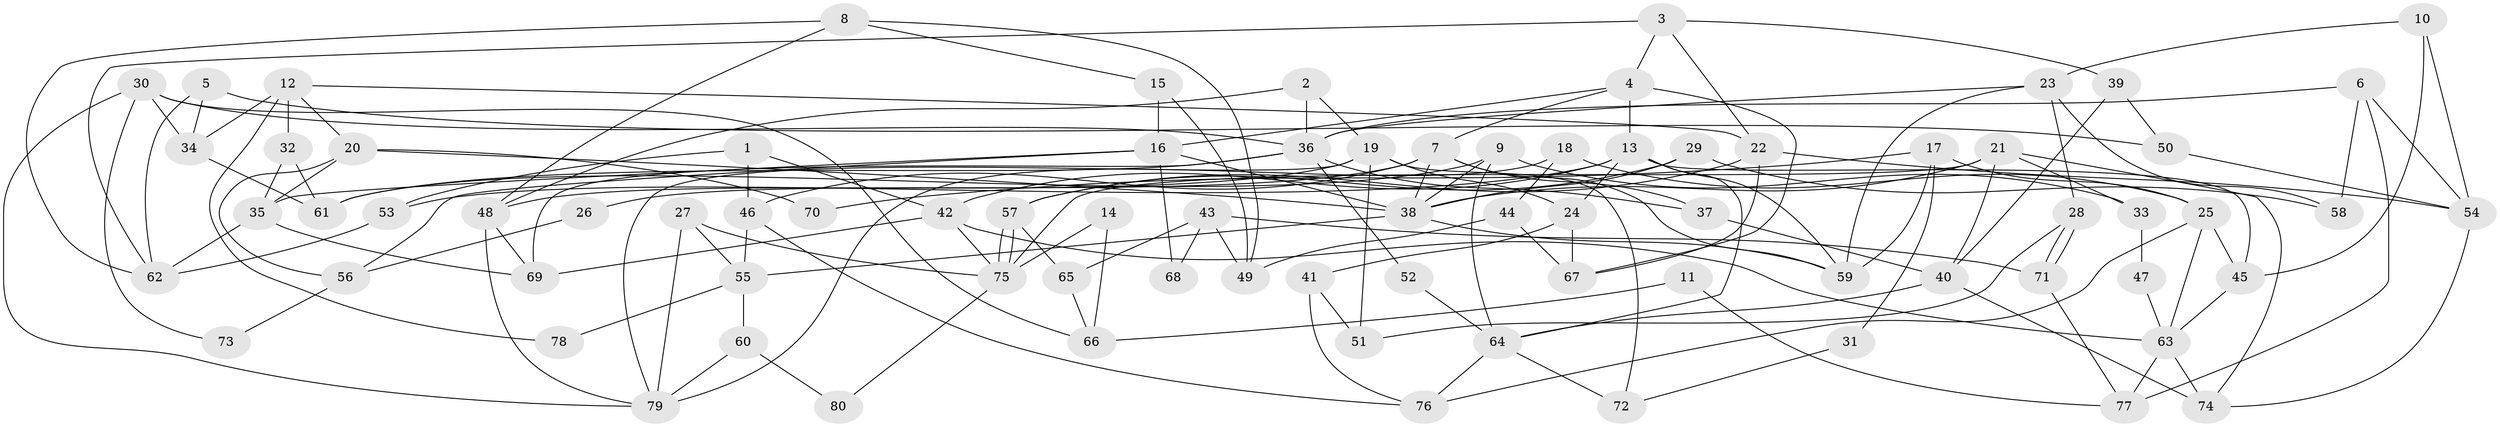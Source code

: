 // Generated by graph-tools (version 1.1) at 2025/11/02/27/25 16:11:18]
// undirected, 80 vertices, 160 edges
graph export_dot {
graph [start="1"]
  node [color=gray90,style=filled];
  1;
  2;
  3;
  4;
  5;
  6;
  7;
  8;
  9;
  10;
  11;
  12;
  13;
  14;
  15;
  16;
  17;
  18;
  19;
  20;
  21;
  22;
  23;
  24;
  25;
  26;
  27;
  28;
  29;
  30;
  31;
  32;
  33;
  34;
  35;
  36;
  37;
  38;
  39;
  40;
  41;
  42;
  43;
  44;
  45;
  46;
  47;
  48;
  49;
  50;
  51;
  52;
  53;
  54;
  55;
  56;
  57;
  58;
  59;
  60;
  61;
  62;
  63;
  64;
  65;
  66;
  67;
  68;
  69;
  70;
  71;
  72;
  73;
  74;
  75;
  76;
  77;
  78;
  79;
  80;
  1 -- 53;
  1 -- 42;
  1 -- 46;
  2 -- 19;
  2 -- 48;
  2 -- 36;
  3 -- 22;
  3 -- 4;
  3 -- 39;
  3 -- 62;
  4 -- 7;
  4 -- 13;
  4 -- 16;
  4 -- 67;
  5 -- 62;
  5 -- 34;
  5 -- 50;
  6 -- 36;
  6 -- 54;
  6 -- 58;
  6 -- 77;
  7 -- 38;
  7 -- 59;
  7 -- 26;
  7 -- 37;
  7 -- 46;
  8 -- 62;
  8 -- 49;
  8 -- 15;
  8 -- 48;
  9 -- 64;
  9 -- 38;
  9 -- 33;
  9 -- 61;
  10 -- 54;
  10 -- 45;
  10 -- 23;
  11 -- 66;
  11 -- 77;
  12 -- 34;
  12 -- 32;
  12 -- 20;
  12 -- 22;
  12 -- 78;
  13 -- 42;
  13 -- 59;
  13 -- 24;
  13 -- 45;
  13 -- 53;
  13 -- 64;
  14 -- 66;
  14 -- 75;
  15 -- 16;
  15 -- 49;
  16 -- 38;
  16 -- 35;
  16 -- 56;
  16 -- 68;
  17 -- 25;
  17 -- 59;
  17 -- 31;
  17 -- 70;
  18 -- 79;
  18 -- 25;
  18 -- 44;
  19 -- 24;
  19 -- 48;
  19 -- 51;
  19 -- 72;
  19 -- 79;
  20 -- 35;
  20 -- 38;
  20 -- 56;
  20 -- 70;
  21 -- 38;
  21 -- 75;
  21 -- 33;
  21 -- 40;
  21 -- 74;
  22 -- 67;
  22 -- 54;
  22 -- 57;
  23 -- 36;
  23 -- 28;
  23 -- 58;
  23 -- 59;
  24 -- 41;
  24 -- 67;
  25 -- 63;
  25 -- 76;
  25 -- 45;
  26 -- 56;
  27 -- 55;
  27 -- 75;
  27 -- 79;
  28 -- 71;
  28 -- 71;
  28 -- 51;
  29 -- 57;
  29 -- 58;
  29 -- 38;
  30 -- 79;
  30 -- 36;
  30 -- 34;
  30 -- 66;
  30 -- 73;
  31 -- 72;
  32 -- 35;
  32 -- 61;
  33 -- 47;
  34 -- 61;
  35 -- 69;
  35 -- 62;
  36 -- 37;
  36 -- 52;
  36 -- 61;
  36 -- 69;
  37 -- 40;
  38 -- 55;
  38 -- 59;
  39 -- 40;
  39 -- 50;
  40 -- 74;
  40 -- 64;
  41 -- 76;
  41 -- 51;
  42 -- 69;
  42 -- 63;
  42 -- 75;
  43 -- 49;
  43 -- 71;
  43 -- 65;
  43 -- 68;
  44 -- 67;
  44 -- 49;
  45 -- 63;
  46 -- 55;
  46 -- 76;
  47 -- 63;
  48 -- 79;
  48 -- 69;
  50 -- 54;
  52 -- 64;
  53 -- 62;
  54 -- 74;
  55 -- 60;
  55 -- 78;
  56 -- 73;
  57 -- 75;
  57 -- 75;
  57 -- 65;
  60 -- 79;
  60 -- 80;
  63 -- 74;
  63 -- 77;
  64 -- 72;
  64 -- 76;
  65 -- 66;
  71 -- 77;
  75 -- 80;
}
